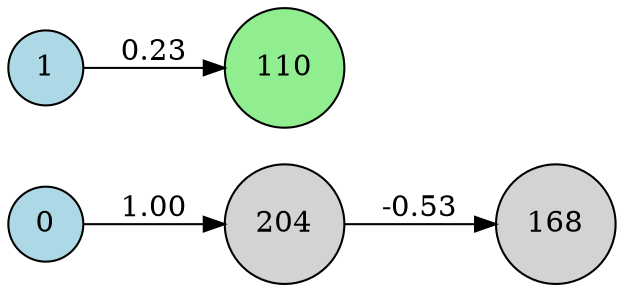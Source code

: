 digraph neat {
  rankdir=LR;
  node [shape=circle];
  node0 [label="0", style=filled, fillcolor=lightblue];
  node1 [label="1", style=filled, fillcolor=lightblue];
  node110 [label="110", style=filled, fillcolor=lightgreen];
  node168 [label="168", style=filled, fillcolor=lightgray];
  node204 [label="204", style=filled, fillcolor=lightgray];
  node1 -> node110 [label="0.23"];
  node0 -> node204 [label="1.00"];
  node204 -> node168 [label="-0.53"];
}
